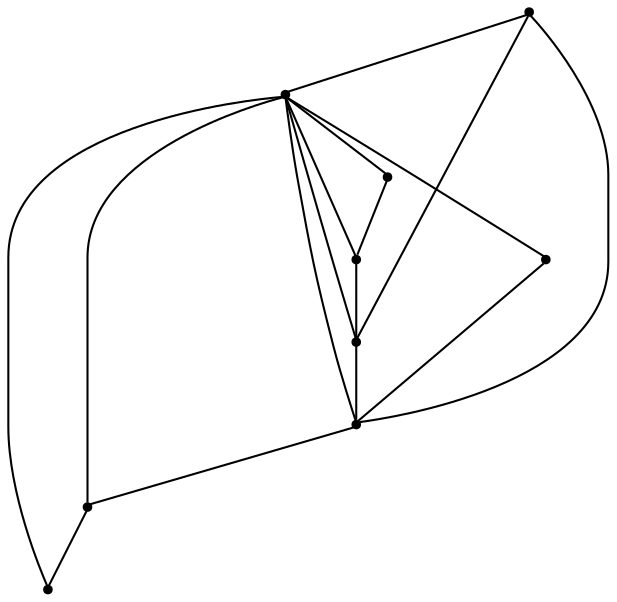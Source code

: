 graph {
  node [shape=point,comment="{\"directed\":false,\"doi\":\"10.4230/LIPIcs.GD.2024.32\",\"figure\":\"15 (8)\"}"]

  v0 [pos="1828.6203824730067,1085.444813651467"]
  v1 [pos="1733.5942607722216,895.4381482056629"]
  v2 [pos="1701.9187172831503,1085.4448136514668"]
  v3 [pos="1860.2956715788634,895.4381482056629"]
  v4 [pos="1606.8925955823652,895.4381482056629"]
  v5 [pos="1543.541762987437,895.4381482056627"]
  v6 [pos="1796.9449661755427,895.4381482056629"]
  v7 [pos="1670.2394852374684,895.4381482056629"]
  v8 [pos="1575.217179284901,1085.4448136514668"]

  v0 -- v1 [id="-1",pos="1828.6203824730067,1085.444813651467 1733.5942607722216,895.4381482056629 1733.5942607722216,895.4381482056629 1733.5942607722216,895.4381482056629"]
  v8 -- v2 [id="-3",pos="1575.217179284901,1085.4448136514668 1701.9187172831503,1085.4448136514668 1701.9187172831503,1085.4448136514668 1701.9187172831503,1085.4448136514668"]
  v2 -- v0 [id="-4",pos="1701.9187172831503,1085.4448136514668 1828.6203824730067,1085.444813651467 1828.6203824730067,1085.444813651467 1828.6203824730067,1085.444813651467"]
  v5 -- v4 [id="-7",pos="1543.541762987437,895.4381482056627 1606.8925955823652,895.4381482056629 1606.8925955823652,895.4381482056629 1606.8925955823652,895.4381482056629"]
  v4 -- v7 [id="-8",pos="1606.8925955823652,895.4381482056629 1670.2394852374684,895.4381482056629 1670.2394852374684,895.4381482056629 1670.2394852374684,895.4381482056629"]
  v7 -- v1 [id="-9",pos="1670.2394852374684,895.4381482056629 1733.5942607722216,895.4381482056629 1733.5942607722216,895.4381482056629 1733.5942607722216,895.4381482056629"]
  v1 -- v6 [id="-10",pos="1733.5942607722216,895.4381482056629 1796.9449661755427,895.4381482056629 1796.9449661755427,895.4381482056629 1796.9449661755427,895.4381482056629"]
  v6 -- v3 [id="-11",pos="1796.9449661755427,895.4381482056629 1860.2956715788634,895.4381482056629 1860.2956715788634,895.4381482056629 1860.2956715788634,895.4381482056629"]
  v8 -- v7 [id="-13",pos="1575.217179284901,1085.4448136514668 1670.2394852374684,895.4381482056629 1670.2394852374684,895.4381482056629 1670.2394852374684,895.4381482056629"]
  v8 -- v1 [id="-14",pos="1575.217179284901,1085.4448136514668 1733.5942607722216,895.4381482056629 1733.5942607722216,895.4381482056629 1733.5942607722216,895.4381482056629"]
  v2 -- v7 [id="-15",pos="1701.9187172831503,1085.4448136514668 1670.2394852374684,895.4381482056629 1670.2394852374684,895.4381482056629 1670.2394852374684,895.4381482056629"]
  v2 -- v6 [id="-16",pos="1701.9187172831503,1085.4448136514668 1796.9449661755427,895.4381482056629 1796.9449661755427,895.4381482056629 1796.9449661755427,895.4381482056629"]
  v2 -- v5 [id="-17",pos="1701.9187172831503,1085.4448136514668 1543.541762987437,895.4381482056627 1543.541762987437,895.4381482056627 1543.541762987437,895.4381482056627"]
  v2 -- v1 [id="-18",pos="1701.9187172831503,1085.4448136514668 1733.5942607722216,895.4381482056629 1733.5942607722216,895.4381482056629 1733.5942607722216,895.4381482056629"]
  v2 -- v4 [id="-19",pos="1701.9187172831503,1085.4448136514668 1606.8925955823652,895.4381482056629 1606.8925955823652,895.4381482056629 1606.8925955823652,895.4381482056629"]
  v2 -- v3 [id="-20",pos="1701.9187172831503,1085.4448136514668 1860.2956715788634,895.4381482056629 1860.2956715788634,895.4381482056629 1860.2956715788634,895.4381482056629"]
}